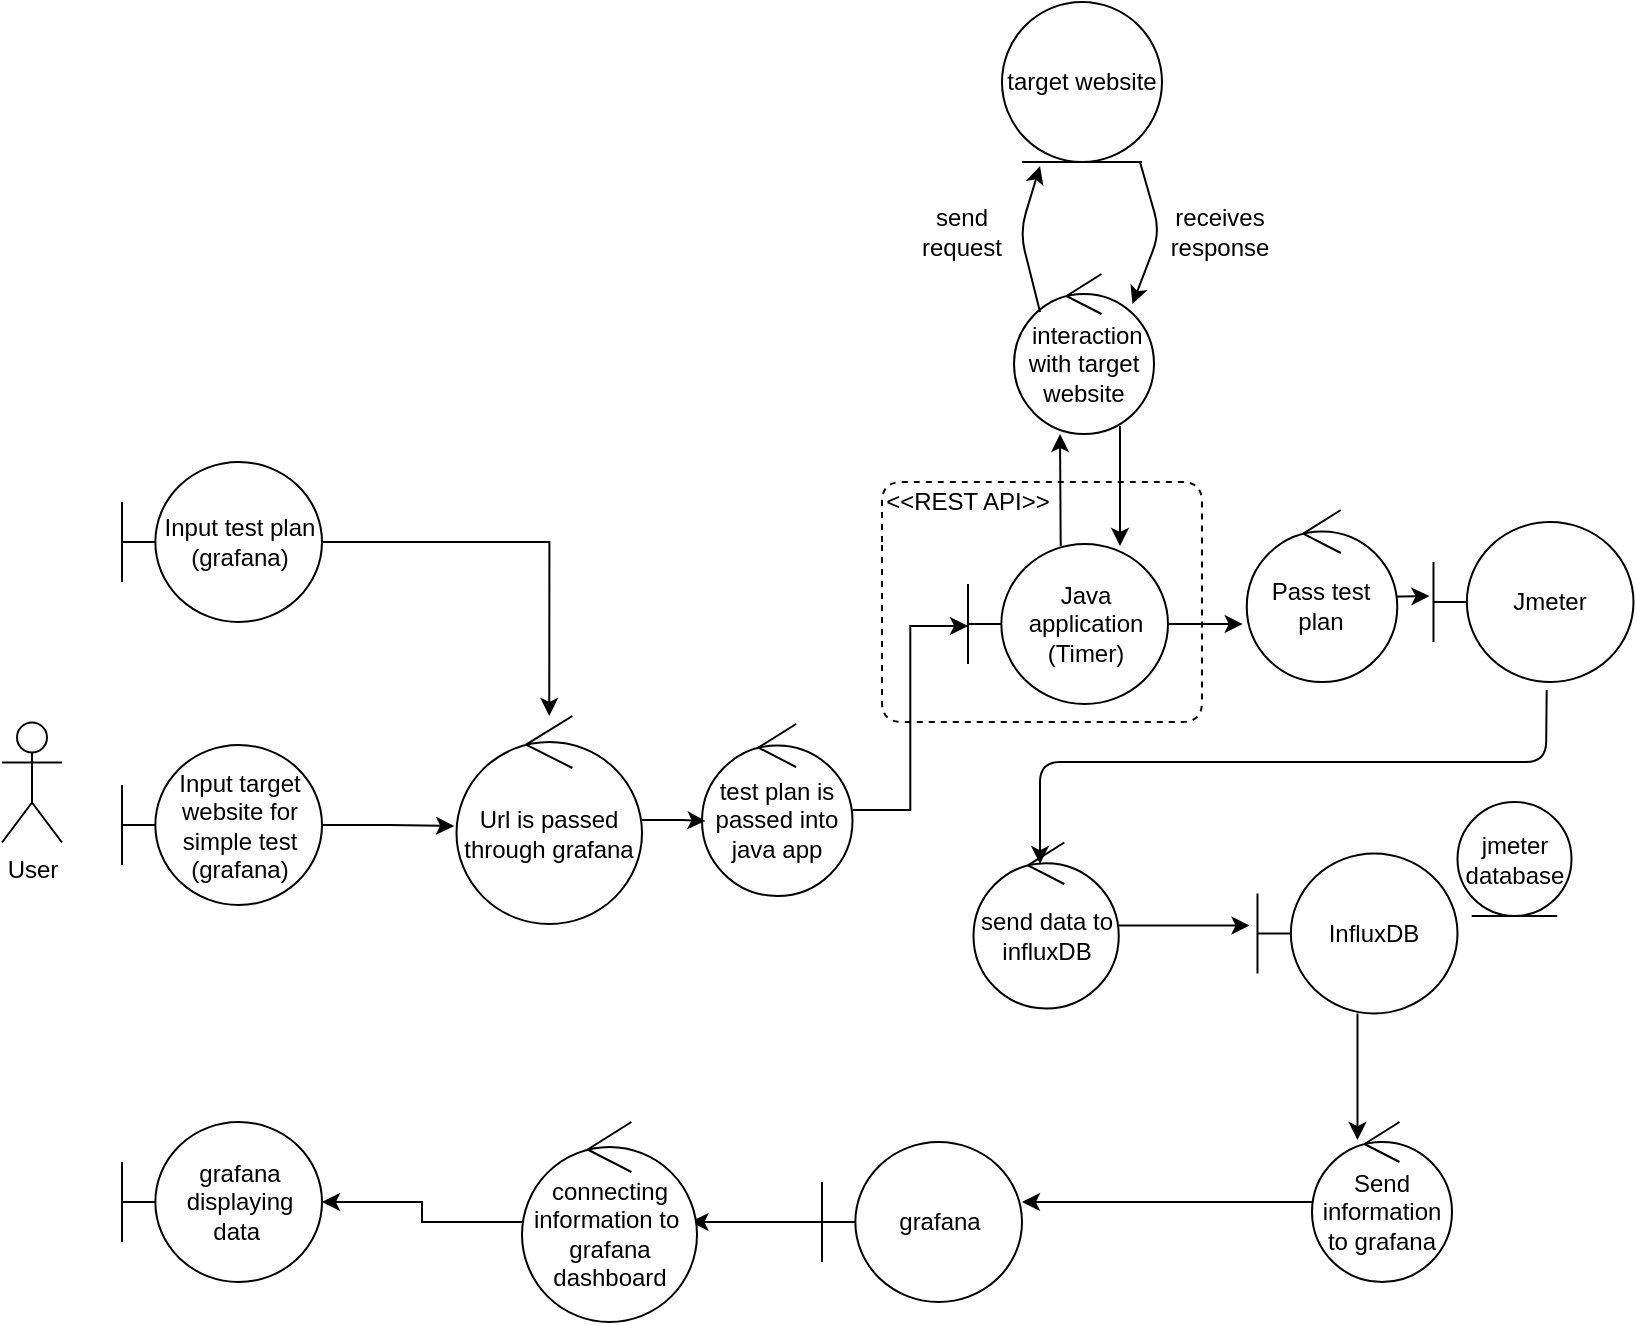 <mxfile version="14.4.9" type="device"><diagram id="xoMiAqfZYIaknGoz-l7o" name="Page-1"><mxGraphModel dx="1422" dy="800" grid="1" gridSize="10" guides="1" tooltips="1" connect="1" arrows="1" fold="1" page="1" pageScale="1" pageWidth="827" pageHeight="1169" math="0" shadow="0"><root><mxCell id="0"/><mxCell id="1" parent="0"/><mxCell id="yoQX8hBWS-l_9_-kdUpz-1" value="User&lt;br&gt;" style="shape=umlActor;verticalLabelPosition=bottom;verticalAlign=top;html=1;outlineConnect=0;" parent="1" vertex="1"><mxGeometry x="20" y="390.25" width="30" height="60" as="geometry"/></mxCell><mxCell id="_q6-ojWjKoKL7iFqHn1E-4" style="edgeStyle=orthogonalEdgeStyle;rounded=0;orthogonalLoop=1;jettySize=auto;html=1;" parent="1" source="yoQX8hBWS-l_9_-kdUpz-3" target="_q6-ojWjKoKL7iFqHn1E-1" edge="1"><mxGeometry relative="1" as="geometry"/></mxCell><mxCell id="yoQX8hBWS-l_9_-kdUpz-3" value="Input test plan&lt;br&gt;(grafana)" style="shape=umlBoundary;whiteSpace=wrap;html=1;" parent="1" vertex="1"><mxGeometry x="80" y="260" width="100" height="80" as="geometry"/></mxCell><mxCell id="_q6-ojWjKoKL7iFqHn1E-11" style="edgeStyle=orthogonalEdgeStyle;rounded=0;orthogonalLoop=1;jettySize=auto;html=1;entryX=0;entryY=0.513;entryDx=0;entryDy=0;entryPerimeter=0;" parent="1" source="7cqa39EQ4EjSty8dnZ7M-1" target="7cqa39EQ4EjSty8dnZ7M-4" edge="1"><mxGeometry relative="1" as="geometry"/></mxCell><mxCell id="7cqa39EQ4EjSty8dnZ7M-1" value="test plan is passed into java app" style="ellipse;shape=umlControl;whiteSpace=wrap;html=1;" parent="1" vertex="1"><mxGeometry x="370" y="391" width="75.25" height="86" as="geometry"/></mxCell><mxCell id="_q6-ojWjKoKL7iFqHn1E-14" style="edgeStyle=orthogonalEdgeStyle;rounded=0;orthogonalLoop=1;jettySize=auto;html=1;entryX=-0.027;entryY=0.663;entryDx=0;entryDy=0;entryPerimeter=0;" parent="1" source="7cqa39EQ4EjSty8dnZ7M-4" target="_q6-ojWjKoKL7iFqHn1E-13" edge="1"><mxGeometry relative="1" as="geometry"/></mxCell><mxCell id="7cqa39EQ4EjSty8dnZ7M-4" value="Java application&lt;br&gt;(Timer)" style="shape=umlBoundary;whiteSpace=wrap;html=1;" parent="1" vertex="1"><mxGeometry x="503" y="301" width="100" height="80" as="geometry"/></mxCell><mxCell id="7cqa39EQ4EjSty8dnZ7M-7" value="&amp;nbsp;interaction with target website" style="ellipse;shape=umlControl;whiteSpace=wrap;html=1;" parent="1" vertex="1"><mxGeometry x="526" y="166" width="70" height="80" as="geometry"/></mxCell><mxCell id="7cqa39EQ4EjSty8dnZ7M-9" value="target website" style="ellipse;shape=umlEntity;whiteSpace=wrap;html=1;" parent="1" vertex="1"><mxGeometry x="520" y="30" width="80" height="80" as="geometry"/></mxCell><mxCell id="7cqa39EQ4EjSty8dnZ7M-14" value="" style="endArrow=classic;html=1;entryX=0.846;entryY=0.188;entryDx=0;entryDy=0;entryPerimeter=0;" parent="1" target="7cqa39EQ4EjSty8dnZ7M-7" edge="1"><mxGeometry width="50" height="50" relative="1" as="geometry"><mxPoint x="589" y="110" as="sourcePoint"/><mxPoint x="589" y="170" as="targetPoint"/><Array as="points"><mxPoint x="599" y="145"/></Array></mxGeometry></mxCell><mxCell id="7cqa39EQ4EjSty8dnZ7M-15" value="" style="endArrow=classic;html=1;exitX=0.186;exitY=0.238;exitDx=0;exitDy=0;exitPerimeter=0;" parent="1" source="7cqa39EQ4EjSty8dnZ7M-7" edge="1"><mxGeometry width="50" height="50" relative="1" as="geometry"><mxPoint x="539" y="166" as="sourcePoint"/><mxPoint x="539" y="112" as="targetPoint"/><Array as="points"><mxPoint x="529" y="145"/></Array></mxGeometry></mxCell><mxCell id="7cqa39EQ4EjSty8dnZ7M-19" value="send request" style="text;html=1;strokeColor=none;fillColor=none;align=center;verticalAlign=middle;whiteSpace=wrap;rounded=0;" parent="1" vertex="1"><mxGeometry x="480" y="135" width="40" height="20" as="geometry"/></mxCell><mxCell id="7cqa39EQ4EjSty8dnZ7M-20" value="" style="endArrow=classic;html=1;entryX=0.495;entryY=0.988;entryDx=0;entryDy=0;entryPerimeter=0;" parent="1" edge="1"><mxGeometry width="50" height="50" relative="1" as="geometry"><mxPoint x="549.35" y="302" as="sourcePoint"/><mxPoint x="549.0" y="246.04" as="targetPoint"/></mxGeometry></mxCell><mxCell id="7cqa39EQ4EjSty8dnZ7M-21" value="receives response" style="text;html=1;strokeColor=none;fillColor=none;align=center;verticalAlign=middle;whiteSpace=wrap;rounded=0;" parent="1" vertex="1"><mxGeometry x="609" y="135" width="40" height="20" as="geometry"/></mxCell><mxCell id="7cqa39EQ4EjSty8dnZ7M-23" value="" style="endArrow=classic;html=1;entryX=0.495;entryY=0.988;entryDx=0;entryDy=0;entryPerimeter=0;" parent="1" edge="1"><mxGeometry width="50" height="50" relative="1" as="geometry"><mxPoint x="579" y="241.96" as="sourcePoint"/><mxPoint x="579.0" y="302.0" as="targetPoint"/></mxGeometry></mxCell><mxCell id="7cqa39EQ4EjSty8dnZ7M-27" style="edgeStyle=orthogonalEdgeStyle;rounded=0;orthogonalLoop=1;jettySize=auto;html=1;entryX=-0.04;entryY=0.45;entryDx=0;entryDy=0;entryPerimeter=0;" parent="1" source="7cqa39EQ4EjSty8dnZ7M-24" target="7cqa39EQ4EjSty8dnZ7M-26" edge="1"><mxGeometry relative="1" as="geometry"/></mxCell><mxCell id="7cqa39EQ4EjSty8dnZ7M-24" value="send data to influxDB" style="ellipse;shape=umlControl;whiteSpace=wrap;html=1;" parent="1" vertex="1"><mxGeometry x="505.75" y="450.25" width="72.63" height="83" as="geometry"/></mxCell><mxCell id="_q6-ojWjKoKL7iFqHn1E-5" style="edgeStyle=orthogonalEdgeStyle;rounded=0;orthogonalLoop=1;jettySize=auto;html=1;entryX=0.325;entryY=0.113;entryDx=0;entryDy=0;entryPerimeter=0;" parent="1" source="7cqa39EQ4EjSty8dnZ7M-26" target="7cqa39EQ4EjSty8dnZ7M-29" edge="1"><mxGeometry relative="1" as="geometry"/></mxCell><mxCell id="7cqa39EQ4EjSty8dnZ7M-26" value="InfluxDB" style="shape=umlBoundary;whiteSpace=wrap;html=1;" parent="1" vertex="1"><mxGeometry x="647.75" y="455.75" width="100" height="80" as="geometry"/></mxCell><mxCell id="7cqa39EQ4EjSty8dnZ7M-28" value="jmeter database" style="ellipse;shape=umlEntity;whiteSpace=wrap;html=1;" parent="1" vertex="1"><mxGeometry x="747.75" y="430" width="57" height="57" as="geometry"/></mxCell><mxCell id="7cqa39EQ4EjSty8dnZ7M-35" style="edgeStyle=orthogonalEdgeStyle;rounded=0;orthogonalLoop=1;jettySize=auto;html=1;entryX=1;entryY=0.375;entryDx=0;entryDy=0;entryPerimeter=0;" parent="1" source="7cqa39EQ4EjSty8dnZ7M-29" target="7cqa39EQ4EjSty8dnZ7M-34" edge="1"><mxGeometry relative="1" as="geometry"/></mxCell><mxCell id="7cqa39EQ4EjSty8dnZ7M-29" value="Send information to grafana" style="ellipse;shape=umlControl;whiteSpace=wrap;html=1;" parent="1" vertex="1"><mxGeometry x="675" y="590" width="70" height="80" as="geometry"/></mxCell><mxCell id="7cqa39EQ4EjSty8dnZ7M-37" style="edgeStyle=orthogonalEdgeStyle;rounded=0;orthogonalLoop=1;jettySize=auto;html=1;entryX=0.963;entryY=0.5;entryDx=0;entryDy=0;entryPerimeter=0;" parent="1" source="7cqa39EQ4EjSty8dnZ7M-34" target="7cqa39EQ4EjSty8dnZ7M-38" edge="1"><mxGeometry relative="1" as="geometry"><mxPoint x="594.25" y="640" as="targetPoint"/></mxGeometry></mxCell><mxCell id="7cqa39EQ4EjSty8dnZ7M-34" value="grafana" style="shape=umlBoundary;whiteSpace=wrap;html=1;" parent="1" vertex="1"><mxGeometry x="430" y="600" width="100" height="80" as="geometry"/></mxCell><mxCell id="7cqa39EQ4EjSty8dnZ7M-36" value="grafana displaying&lt;br&gt;data&amp;nbsp;" style="shape=umlBoundary;whiteSpace=wrap;html=1;" parent="1" vertex="1"><mxGeometry x="80" y="590" width="100" height="80" as="geometry"/></mxCell><mxCell id="7cqa39EQ4EjSty8dnZ7M-39" style="edgeStyle=orthogonalEdgeStyle;rounded=0;orthogonalLoop=1;jettySize=auto;html=1;entryX=1;entryY=0.5;entryDx=0;entryDy=0;entryPerimeter=0;" parent="1" source="7cqa39EQ4EjSty8dnZ7M-38" target="7cqa39EQ4EjSty8dnZ7M-36" edge="1"><mxGeometry relative="1" as="geometry"/></mxCell><mxCell id="7cqa39EQ4EjSty8dnZ7M-38" value="connecting information to&amp;nbsp; grafana dashboard" style="ellipse;shape=umlControl;whiteSpace=wrap;html=1;" parent="1" vertex="1"><mxGeometry x="280" y="590" width="87.5" height="100" as="geometry"/></mxCell><mxCell id="8Iyyj5VHxGveHygVuKlV-3" style="edgeStyle=orthogonalEdgeStyle;rounded=0;orthogonalLoop=1;jettySize=auto;html=1;entryX=-0.013;entryY=0.529;entryDx=0;entryDy=0;entryPerimeter=0;" parent="1" source="8Iyyj5VHxGveHygVuKlV-1" target="_q6-ojWjKoKL7iFqHn1E-1" edge="1"><mxGeometry relative="1" as="geometry"><mxPoint x="230" y="441.5" as="targetPoint"/></mxGeometry></mxCell><mxCell id="8Iyyj5VHxGveHygVuKlV-1" value="Input target website for simple test&lt;br&gt;(grafana)" style="shape=umlBoundary;whiteSpace=wrap;html=1;" parent="1" vertex="1"><mxGeometry x="80" y="401.5" width="100" height="80" as="geometry"/></mxCell><mxCell id="_q6-ojWjKoKL7iFqHn1E-3" style="edgeStyle=orthogonalEdgeStyle;rounded=0;orthogonalLoop=1;jettySize=auto;html=1;entryX=0.023;entryY=0.564;entryDx=0;entryDy=0;entryPerimeter=0;" parent="1" source="_q6-ojWjKoKL7iFqHn1E-1" target="7cqa39EQ4EjSty8dnZ7M-1" edge="1"><mxGeometry relative="1" as="geometry"/></mxCell><mxCell id="_q6-ojWjKoKL7iFqHn1E-1" value="Url is passed through grafana" style="ellipse;shape=umlControl;whiteSpace=wrap;html=1;" parent="1" vertex="1"><mxGeometry x="247.25" y="387" width="92.75" height="104" as="geometry"/></mxCell><mxCell id="_q6-ojWjKoKL7iFqHn1E-8" value="" style="endArrow=none;dashed=1;html=1;" parent="1" edge="1"><mxGeometry width="50" height="50" relative="1" as="geometry"><mxPoint x="460" y="300" as="sourcePoint"/><mxPoint x="460" y="300" as="targetPoint"/><Array as="points"><mxPoint x="460" y="270"/><mxPoint x="620" y="270"/><mxPoint x="620" y="390"/><mxPoint x="460" y="390"/></Array></mxGeometry></mxCell><mxCell id="_q6-ojWjKoKL7iFqHn1E-9" value="&amp;lt;&amp;lt;REST API&amp;gt;&amp;gt;" style="text;html=1;strokeColor=none;fillColor=none;align=center;verticalAlign=middle;whiteSpace=wrap;rounded=0;" parent="1" vertex="1"><mxGeometry x="450" y="270" width="105.75" height="20" as="geometry"/></mxCell><mxCell id="_q6-ojWjKoKL7iFqHn1E-12" value="Jmeter" style="shape=umlBoundary;whiteSpace=wrap;html=1;" parent="1" vertex="1"><mxGeometry x="735.75" y="290" width="100" height="80" as="geometry"/></mxCell><mxCell id="_q6-ojWjKoKL7iFqHn1E-15" style="edgeStyle=orthogonalEdgeStyle;rounded=0;orthogonalLoop=1;jettySize=auto;html=1;entryX=-0.02;entryY=0.463;entryDx=0;entryDy=0;entryPerimeter=0;" parent="1" target="_q6-ojWjKoKL7iFqHn1E-12" edge="1"><mxGeometry relative="1" as="geometry"><mxPoint x="675.0" y="327.04" as="sourcePoint"/></mxGeometry></mxCell><mxCell id="_q6-ojWjKoKL7iFqHn1E-13" value="Pass test plan" style="ellipse;shape=umlControl;whiteSpace=wrap;html=1;" parent="1" vertex="1"><mxGeometry x="642.38" y="284" width="75.25" height="86" as="geometry"/></mxCell><mxCell id="koJ5ogMPNn-icJh022_w-2" value="" style="endArrow=classic;html=1;exitX=0.566;exitY=1.05;exitDx=0;exitDy=0;exitPerimeter=0;entryX=0.458;entryY=0.13;entryDx=0;entryDy=0;entryPerimeter=0;" edge="1" parent="1" source="_q6-ojWjKoKL7iFqHn1E-12" target="7cqa39EQ4EjSty8dnZ7M-24"><mxGeometry width="50" height="50" relative="1" as="geometry"><mxPoint x="860" y="430" as="sourcePoint"/><mxPoint x="540" y="370" as="targetPoint"/><Array as="points"><mxPoint x="792" y="410"/><mxPoint x="539" y="410"/></Array></mxGeometry></mxCell></root></mxGraphModel></diagram></mxfile>